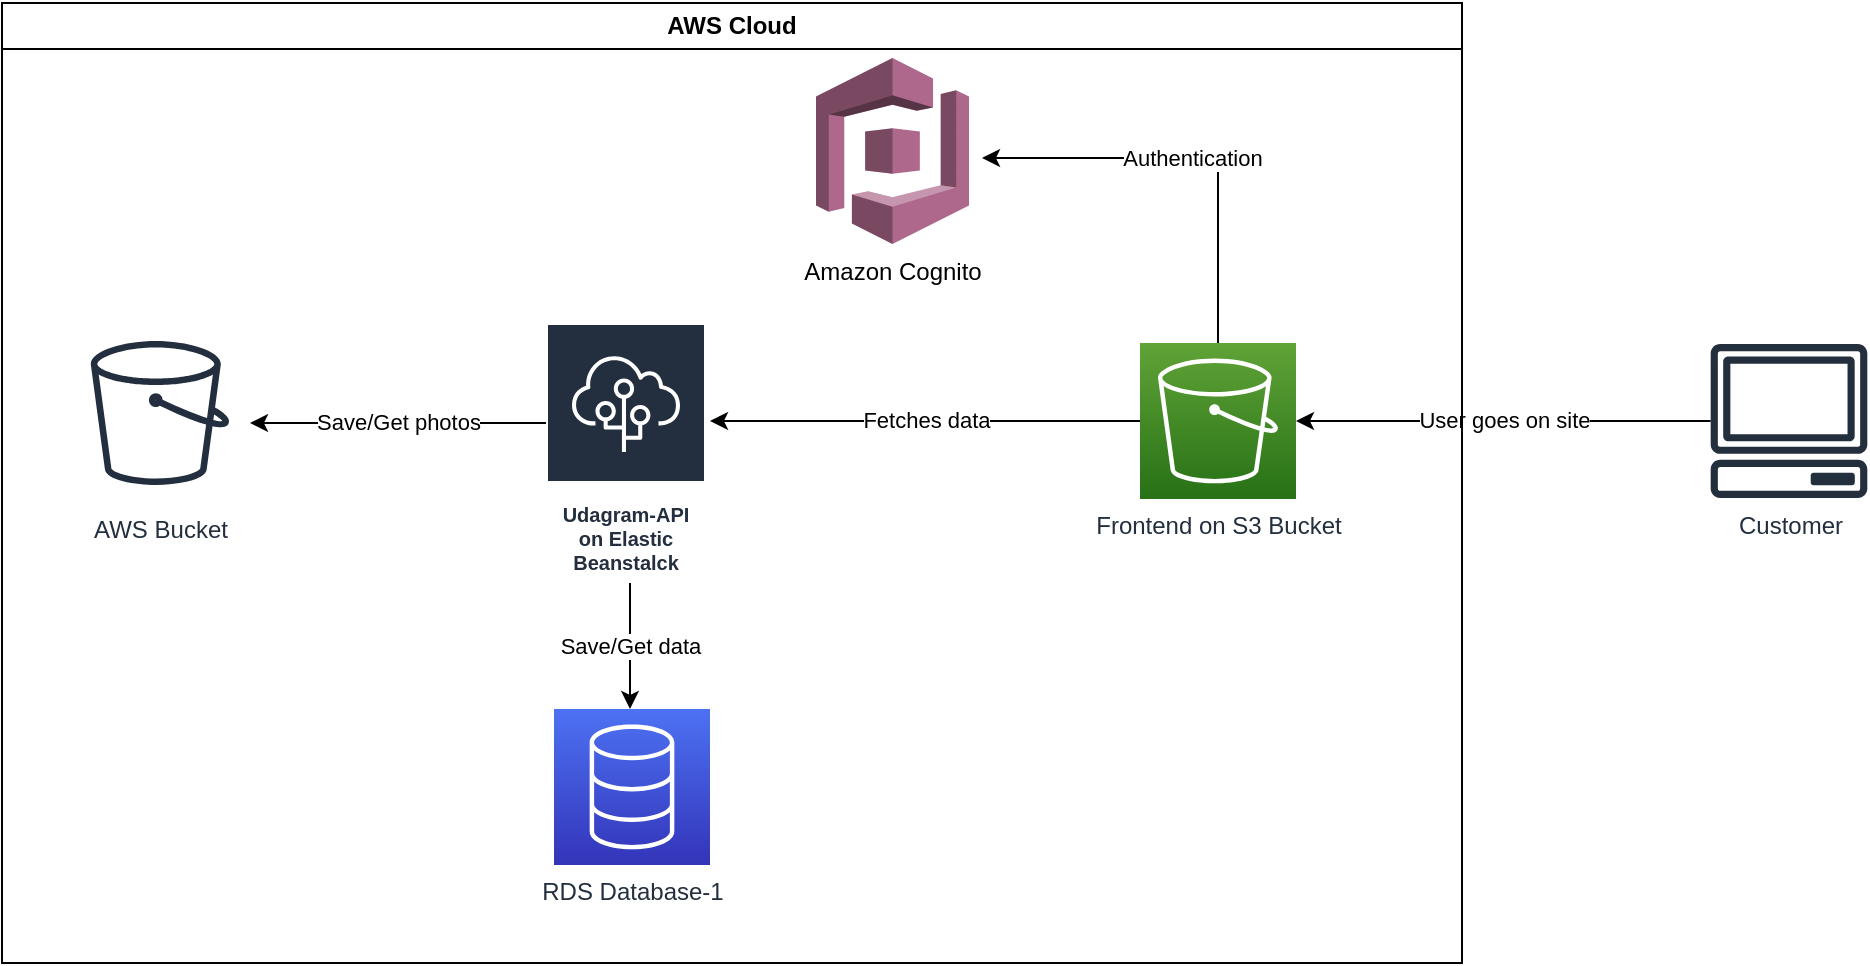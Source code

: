 <mxfile version="20.0.4" type="device"><diagram id="Ht1M8jgEwFfnCIfOTk4-" name="Page-1"><mxGraphModel dx="868" dy="1309" grid="1" gridSize="10" guides="1" tooltips="1" connect="1" arrows="1" fold="1" page="1" pageScale="1" pageWidth="1169" pageHeight="827" math="0" shadow="0"><root><mxCell id="0"/><mxCell id="1" parent="0"/><mxCell id="mfZQvGz2vSnsF1y3KBsp-38" value="User goes on site" style="edgeStyle=elbowEdgeStyle;rounded=0;orthogonalLoop=1;jettySize=auto;html=1;entryX=1;entryY=0.5;entryDx=0;entryDy=0;entryPerimeter=0;" parent="1" source="mfZQvGz2vSnsF1y3KBsp-39" target="mfZQvGz2vSnsF1y3KBsp-46" edge="1"><mxGeometry relative="1" as="geometry"/></mxCell><mxCell id="mfZQvGz2vSnsF1y3KBsp-39" value="Customer" style="sketch=0;outlineConnect=0;fontColor=#232F3E;gradientColor=none;fillColor=#232F3D;strokeColor=none;dashed=0;verticalLabelPosition=bottom;verticalAlign=top;align=center;html=1;fontSize=12;fontStyle=0;aspect=fixed;pointerEvents=1;shape=mxgraph.aws4.client;" parent="1" vertex="1"><mxGeometry x="960" y="-637" width="79" height="76.97" as="geometry"/></mxCell><mxCell id="mfZQvGz2vSnsF1y3KBsp-40" value="AWS Cloud" style="swimlane;html=1;fillColor=#ffffff;whiteSpace=wrap;startSize=23;" parent="1" vertex="1"><mxGeometry x="106" y="-807.52" width="730" height="480" as="geometry"><mxRectangle x="410" y="-546.52" width="110" height="30" as="alternateBounds"/></mxGeometry></mxCell><mxCell id="mfZQvGz2vSnsF1y3KBsp-41" value="Save/Get data" style="edgeStyle=elbowEdgeStyle;rounded=0;orthogonalLoop=1;jettySize=auto;html=1;" parent="mfZQvGz2vSnsF1y3KBsp-40" source="mfZQvGz2vSnsF1y3KBsp-43" target="mfZQvGz2vSnsF1y3KBsp-44" edge="1"><mxGeometry relative="1" as="geometry"/></mxCell><mxCell id="mfZQvGz2vSnsF1y3KBsp-42" value="Save/Get photos" style="edgeStyle=elbowEdgeStyle;rounded=0;orthogonalLoop=1;jettySize=auto;html=1;" parent="mfZQvGz2vSnsF1y3KBsp-40" source="mfZQvGz2vSnsF1y3KBsp-43" target="mfZQvGz2vSnsF1y3KBsp-49" edge="1"><mxGeometry relative="1" as="geometry"><mxPoint x="160" y="209" as="targetPoint"/><Array as="points"><mxPoint x="240" y="210"/></Array></mxGeometry></mxCell><mxCell id="mfZQvGz2vSnsF1y3KBsp-43" value="Udagram-API on Elastic Beanstalck" style="sketch=0;outlineConnect=0;fontColor=#232F3E;gradientColor=none;strokeColor=#ffffff;fillColor=#232F3E;dashed=0;verticalLabelPosition=middle;verticalAlign=bottom;align=center;html=1;whiteSpace=wrap;fontSize=10;fontStyle=1;spacing=3;shape=mxgraph.aws4.productIcon;prIcon=mxgraph.aws4.elastic_beanstalk;" parent="mfZQvGz2vSnsF1y3KBsp-40" vertex="1"><mxGeometry x="272" y="160" width="80" height="130" as="geometry"/></mxCell><mxCell id="mfZQvGz2vSnsF1y3KBsp-44" value="RDS Database-1" style="sketch=0;points=[[0,0,0],[0.25,0,0],[0.5,0,0],[0.75,0,0],[1,0,0],[0,1,0],[0.25,1,0],[0.5,1,0],[0.75,1,0],[1,1,0],[0,0.25,0],[0,0.5,0],[0,0.75,0],[1,0.25,0],[1,0.5,0],[1,0.75,0]];outlineConnect=0;fontColor=#232F3E;gradientColor=#4D72F3;gradientDirection=north;fillColor=#3334B9;strokeColor=#ffffff;dashed=0;verticalLabelPosition=bottom;verticalAlign=top;align=center;html=1;fontSize=12;fontStyle=0;aspect=fixed;shape=mxgraph.aws4.resourceIcon;resIcon=mxgraph.aws4.database;" parent="mfZQvGz2vSnsF1y3KBsp-40" vertex="1"><mxGeometry x="276" y="353" width="78" height="78" as="geometry"/></mxCell><mxCell id="mfZQvGz2vSnsF1y3KBsp-45" value="Amazon Cognito" style="outlineConnect=0;dashed=0;verticalLabelPosition=bottom;verticalAlign=top;align=center;html=1;shape=mxgraph.aws3.cognito;fillColor=#AD688B;gradientColor=none;" parent="mfZQvGz2vSnsF1y3KBsp-40" vertex="1"><mxGeometry x="407" y="27.52" width="76.5" height="93" as="geometry"/></mxCell><mxCell id="mfZQvGz2vSnsF1y3KBsp-46" value="Frontend on S3 Bucket" style="sketch=0;points=[[0,0,0],[0.25,0,0],[0.5,0,0],[0.75,0,0],[1,0,0],[0,1,0],[0.25,1,0],[0.5,1,0],[0.75,1,0],[1,1,0],[0,0.25,0],[0,0.5,0],[0,0.75,0],[1,0.25,0],[1,0.5,0],[1,0.75,0]];outlineConnect=0;fontColor=#232F3E;gradientColor=#60A337;gradientDirection=north;fillColor=#277116;strokeColor=#ffffff;dashed=0;verticalLabelPosition=bottom;verticalAlign=top;align=center;html=1;fontSize=12;fontStyle=0;aspect=fixed;shape=mxgraph.aws4.resourceIcon;resIcon=mxgraph.aws4.s3;" parent="mfZQvGz2vSnsF1y3KBsp-40" vertex="1"><mxGeometry x="569" y="170" width="78" height="78" as="geometry"/></mxCell><mxCell id="mfZQvGz2vSnsF1y3KBsp-47" value="Authentication" style="edgeStyle=elbowEdgeStyle;elbow=horizontal;endArrow=classic;html=1;rounded=0;" parent="mfZQvGz2vSnsF1y3KBsp-40" source="mfZQvGz2vSnsF1y3KBsp-46" edge="1"><mxGeometry width="50" height="50" relative="1" as="geometry"><mxPoint x="410" y="270" as="sourcePoint"/><mxPoint x="490" y="77.52" as="targetPoint"/><Array as="points"><mxPoint x="608" y="138"/><mxPoint x="524" y="48"/><mxPoint x="600" y="140"/></Array></mxGeometry></mxCell><mxCell id="mfZQvGz2vSnsF1y3KBsp-48" value="Fetches data" style="edgeStyle=elbowEdgeStyle;rounded=0;orthogonalLoop=1;jettySize=auto;html=1;exitX=0;exitY=0.5;exitDx=0;exitDy=0;exitPerimeter=0;entryX=1.025;entryY=0.377;entryDx=0;entryDy=0;entryPerimeter=0;" parent="mfZQvGz2vSnsF1y3KBsp-40" source="mfZQvGz2vSnsF1y3KBsp-46" target="mfZQvGz2vSnsF1y3KBsp-43" edge="1"><mxGeometry relative="1" as="geometry"><mxPoint x="230" y="209" as="targetPoint"/><Array as="points"/></mxGeometry></mxCell><mxCell id="mfZQvGz2vSnsF1y3KBsp-49" value="AWS Bucket" style="sketch=0;outlineConnect=0;fontColor=#232F3E;gradientColor=none;strokeColor=#232F3E;fillColor=#ffffff;dashed=0;verticalLabelPosition=bottom;verticalAlign=top;align=center;html=1;fontSize=12;fontStyle=0;aspect=fixed;shape=mxgraph.aws4.resourceIcon;resIcon=mxgraph.aws4.bucket;" parent="mfZQvGz2vSnsF1y3KBsp-40" vertex="1"><mxGeometry x="34" y="160" width="90" height="90" as="geometry"/></mxCell></root></mxGraphModel></diagram></mxfile>